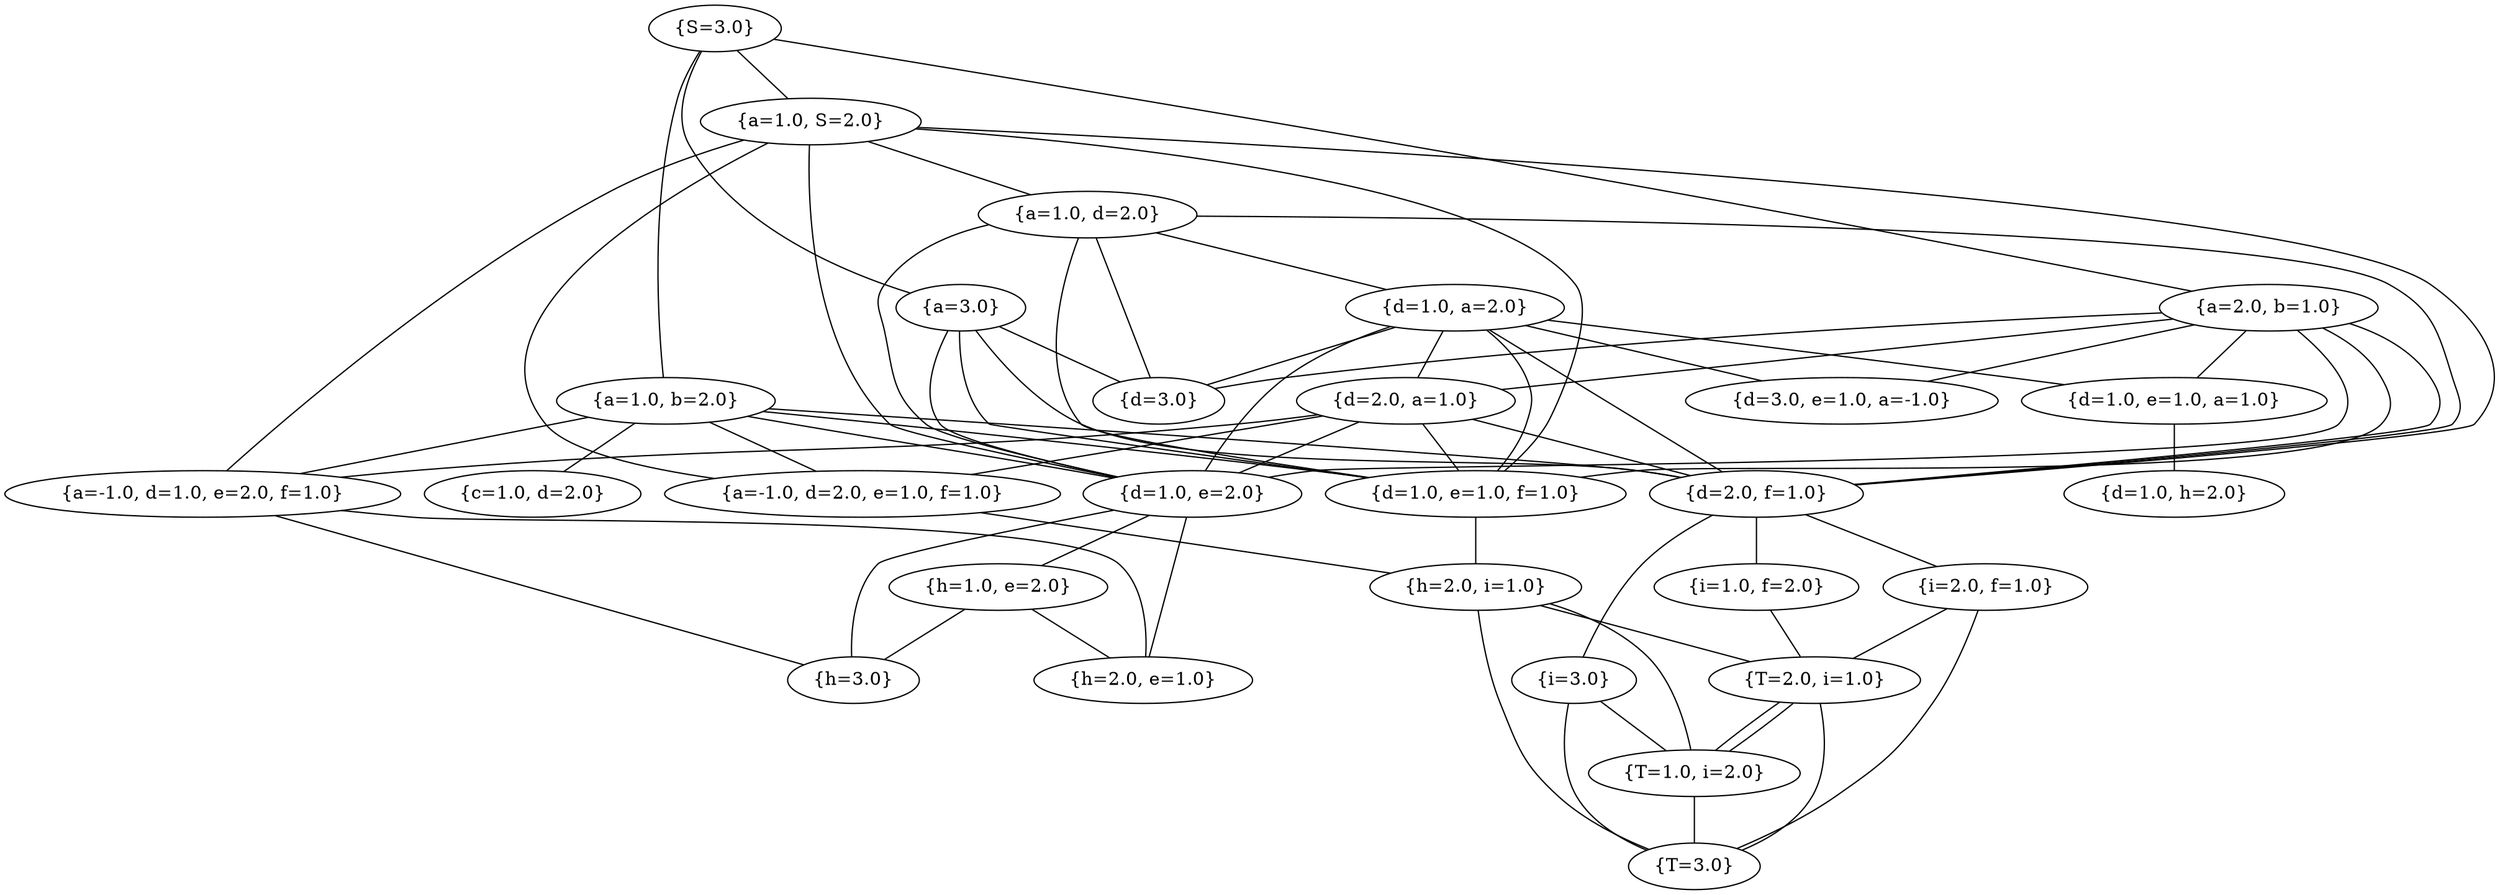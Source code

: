 graph {
	"{S=3.0}" ["state"="{S=3.0}"];
	"{a=1.0, S=2.0}" ["state"="{a=1.0, S=2.0}"];
	"{a=1.0, b=2.0}" ["state"="{a=1.0, b=2.0}"];
	"{a=2.0, b=1.0}" ["state"="{a=2.0, b=1.0}"];
	"{a=3.0}" ["state"="{a=3.0}"];
	"{d=1.0, e=1.0, f=1.0}" ["state"="{d=1.0, e=1.0, f=1.0}"];
	"{d=1.0, e=2.0}" ["state"="{d=1.0, e=2.0}"];
	"{d=2.0, f=1.0}" ["state"="{d=2.0, f=1.0}"];
	"{d=3.0}" ["state"="{d=3.0}"];
	"{i=1.0, f=2.0}" ["state"="{i=1.0, f=2.0}"];
	"{i=3.0}" ["state"="{i=3.0}"];
	"{T=3.0}" ["state"="{T=3.0}"];
	"{T=2.0, i=1.0}" ["state"="{T=2.0, i=1.0}"];
	"{T=1.0, i=2.0}" ["state"="{T=1.0, i=2.0}"];
	"{h=3.0}" ["state"="{h=3.0}"];
	"{h=2.0, i=1.0}" ["state"="{h=2.0, i=1.0}"];
	"{d=1.0, e=1.0, a=1.0}" ["state"="{d=1.0, e=1.0, a=1.0}"];
	"{d=2.0, a=1.0}" ["state"="{d=2.0, a=1.0}"];
	"{d=3.0, e=1.0, a=-1.0}" ["state"="{d=3.0, e=1.0, a=-1.0}"];
	"{i=2.0, f=1.0}" ["state"="{i=2.0, f=1.0}"];
	"{a=-1.0, d=1.0, e=2.0, f=1.0}" ["state"="{a=-1.0, d=1.0, e=2.0, f=1.0}"];
	"{a=-1.0, d=2.0, e=1.0, f=1.0}" ["state"="{a=-1.0, d=2.0, e=1.0, f=1.0}"];
	"{h=2.0, e=1.0}" ["state"="{h=2.0, e=1.0}"];
	"{h=1.0, e=2.0}" ["state"="{h=1.0, e=2.0}"];
	"{d=1.0, h=2.0}" ["state"="{d=1.0, h=2.0}"];
	"{c=1.0, d=2.0}" ["state"="{c=1.0, d=2.0}"];
	"{a=1.0, d=2.0}" ["state"="{a=1.0, d=2.0}"];
	"{d=1.0, a=2.0}" ["state"="{d=1.0, a=2.0}"];
	"{S=3.0}" -- "{a=1.0, S=2.0}" ;
	"{S=3.0}" -- "{a=1.0, b=2.0}" ;
	"{S=3.0}" -- "{a=2.0, b=1.0}" ;
	"{S=3.0}" -- "{a=3.0}" ;
	"{a=3.0}" -- "{d=1.0, e=1.0, f=1.0}" ;
	"{a=3.0}" -- "{d=1.0, e=2.0}" ;
	"{a=3.0}" -- "{d=2.0, f=1.0}" ;
	"{a=3.0}" -- "{d=3.0}" ;
	"{d=2.0, f=1.0}" -- "{i=1.0, f=2.0}" ;
	"{d=2.0, f=1.0}" -- "{i=3.0}" ;
	"{i=3.0}" -- "{T=3.0}" ;
	"{i=1.0, f=2.0}" -- "{T=2.0, i=1.0}" ;
	"{T=2.0, i=1.0}" -- "{T=1.0, i=2.0}" ;
	"{T=2.0, i=1.0}" -- "{T=3.0}" ;
	"{T=1.0, i=2.0}" -- "{T=2.0, i=1.0}" ;
	"{T=1.0, i=2.0}" -- "{T=3.0}" ;
	"{d=1.0, e=2.0}" -- "{h=3.0}" ;
	"{d=1.0, e=1.0, f=1.0}" -- "{h=2.0, i=1.0}" ;
	"{h=2.0, i=1.0}" -- "{T=3.0}" ;
	"{a=2.0, b=1.0}" -- "{d=1.0, e=1.0, a=1.0}" ;
	"{a=2.0, b=1.0}" -- "{d=1.0, e=1.0, f=1.0}" ;
	"{a=2.0, b=1.0}" -- "{d=1.0, e=2.0}" ;
	"{a=2.0, b=1.0}" -- "{d=2.0, a=1.0}" ;
	"{a=2.0, b=1.0}" -- "{d=2.0, f=1.0}" ;
	"{a=2.0, b=1.0}" -- "{d=3.0}" ;
	"{a=2.0, b=1.0}" -- "{d=3.0, e=1.0, a=-1.0}" ;
	"{d=2.0, f=1.0}" -- "{i=2.0, f=1.0}" ;
	"{i=3.0}" -- "{T=1.0, i=2.0}" ;
	"{i=2.0, f=1.0}" -- "{T=2.0, i=1.0}" ;
	"{i=2.0, f=1.0}" -- "{T=3.0}" ;
	"{d=2.0, a=1.0}" -- "{d=1.0, e=1.0, f=1.0}" ;
	"{d=2.0, a=1.0}" -- "{d=1.0, e=2.0}" ;
	"{d=2.0, a=1.0}" -- "{a=-1.0, d=1.0, e=2.0, f=1.0}" ;
	"{d=2.0, a=1.0}" -- "{d=2.0, f=1.0}" ;
	"{d=2.0, a=1.0}" -- "{a=-1.0, d=2.0, e=1.0, f=1.0}" ;
	"{a=-1.0, d=2.0, e=1.0, f=1.0}" -- "{h=2.0, i=1.0}" ;
	"{h=2.0, i=1.0}" -- "{T=2.0, i=1.0}" ;
	"{a=-1.0, d=1.0, e=2.0, f=1.0}" -- "{h=2.0, e=1.0}" ;
	"{a=-1.0, d=1.0, e=2.0, f=1.0}" -- "{h=3.0}" ;
	"{d=1.0, e=2.0}" -- "{h=2.0, e=1.0}" ;
	"{h=2.0, i=1.0}" -- "{T=1.0, i=2.0}" ;
	"{d=1.0, e=2.0}" -- "{h=1.0, e=2.0}" ;
	"{h=1.0, e=2.0}" -- "{h=2.0, e=1.0}" ;
	"{h=1.0, e=2.0}" -- "{h=3.0}" ;
	"{d=1.0, e=1.0, a=1.0}" -- "{d=1.0, h=2.0}" ;
	"{a=1.0, b=2.0}" -- "{d=1.0, e=1.0, f=1.0}" ;
	"{a=1.0, b=2.0}" -- "{d=1.0, e=2.0}" ;
	"{a=1.0, b=2.0}" -- "{a=-1.0, d=1.0, e=2.0, f=1.0}" ;
	"{a=1.0, b=2.0}" -- "{d=2.0, f=1.0}" ;
	"{a=1.0, b=2.0}" -- "{a=-1.0, d=2.0, e=1.0, f=1.0}" ;
	"{a=1.0, b=2.0}" -- "{c=1.0, d=2.0}" ;
	"{a=1.0, S=2.0}" -- "{d=1.0, e=1.0, f=1.0}" ;
	"{a=1.0, S=2.0}" -- "{d=1.0, e=2.0}" ;
	"{a=1.0, S=2.0}" -- "{a=-1.0, d=1.0, e=2.0, f=1.0}" ;
	"{a=1.0, S=2.0}" -- "{d=2.0, f=1.0}" ;
	"{a=1.0, S=2.0}" -- "{a=-1.0, d=2.0, e=1.0, f=1.0}" ;
	"{a=1.0, S=2.0}" -- "{a=1.0, d=2.0}" ;
	"{a=1.0, d=2.0}" -- "{d=1.0, a=2.0}" ;
	"{a=1.0, d=2.0}" -- "{d=1.0, e=1.0, f=1.0}" ;
	"{a=1.0, d=2.0}" -- "{d=1.0, e=2.0}" ;
	"{a=1.0, d=2.0}" -- "{d=2.0, f=1.0}" ;
	"{a=1.0, d=2.0}" -- "{d=3.0}" ;
	"{d=1.0, a=2.0}" -- "{d=1.0, e=1.0, a=1.0}" ;
	"{d=1.0, a=2.0}" -- "{d=1.0, e=1.0, f=1.0}" ;
	"{d=1.0, a=2.0}" -- "{d=1.0, e=2.0}" ;
	"{d=1.0, a=2.0}" -- "{d=2.0, a=1.0}" ;
	"{d=1.0, a=2.0}" -- "{d=2.0, f=1.0}" ;
	"{d=1.0, a=2.0}" -- "{d=3.0}" ;
	"{d=1.0, a=2.0}" -- "{d=3.0, e=1.0, a=-1.0}" ;
}

